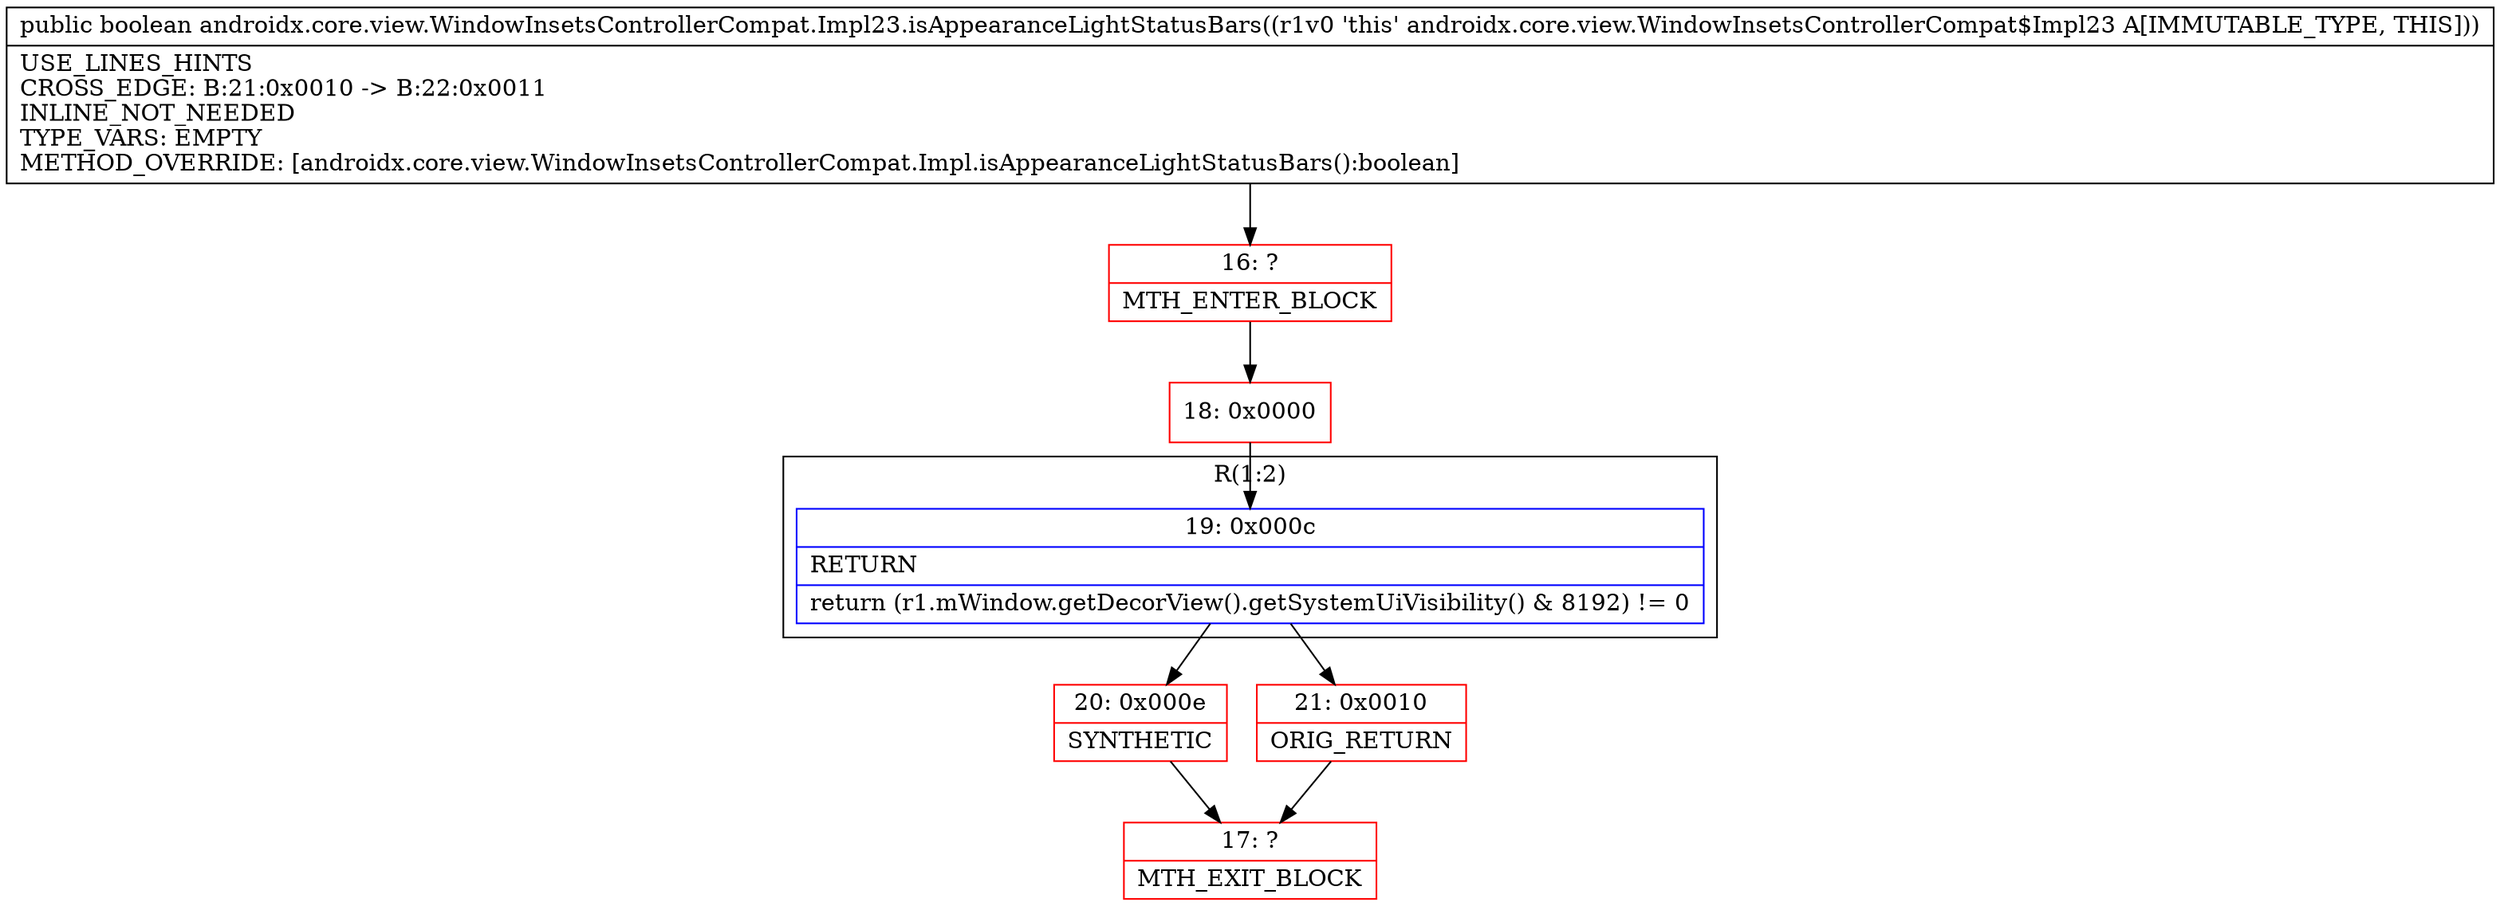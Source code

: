 digraph "CFG forandroidx.core.view.WindowInsetsControllerCompat.Impl23.isAppearanceLightStatusBars()Z" {
subgraph cluster_Region_592896130 {
label = "R(1:2)";
node [shape=record,color=blue];
Node_19 [shape=record,label="{19\:\ 0x000c|RETURN\l|return (r1.mWindow.getDecorView().getSystemUiVisibility() & 8192) != 0\l}"];
}
Node_16 [shape=record,color=red,label="{16\:\ ?|MTH_ENTER_BLOCK\l}"];
Node_18 [shape=record,color=red,label="{18\:\ 0x0000}"];
Node_20 [shape=record,color=red,label="{20\:\ 0x000e|SYNTHETIC\l}"];
Node_17 [shape=record,color=red,label="{17\:\ ?|MTH_EXIT_BLOCK\l}"];
Node_21 [shape=record,color=red,label="{21\:\ 0x0010|ORIG_RETURN\l}"];
MethodNode[shape=record,label="{public boolean androidx.core.view.WindowInsetsControllerCompat.Impl23.isAppearanceLightStatusBars((r1v0 'this' androidx.core.view.WindowInsetsControllerCompat$Impl23 A[IMMUTABLE_TYPE, THIS]))  | USE_LINES_HINTS\lCROSS_EDGE: B:21:0x0010 \-\> B:22:0x0011\lINLINE_NOT_NEEDED\lTYPE_VARS: EMPTY\lMETHOD_OVERRIDE: [androidx.core.view.WindowInsetsControllerCompat.Impl.isAppearanceLightStatusBars():boolean]\l}"];
MethodNode -> Node_16;Node_19 -> Node_20;
Node_19 -> Node_21;
Node_16 -> Node_18;
Node_18 -> Node_19;
Node_20 -> Node_17;
Node_21 -> Node_17;
}

